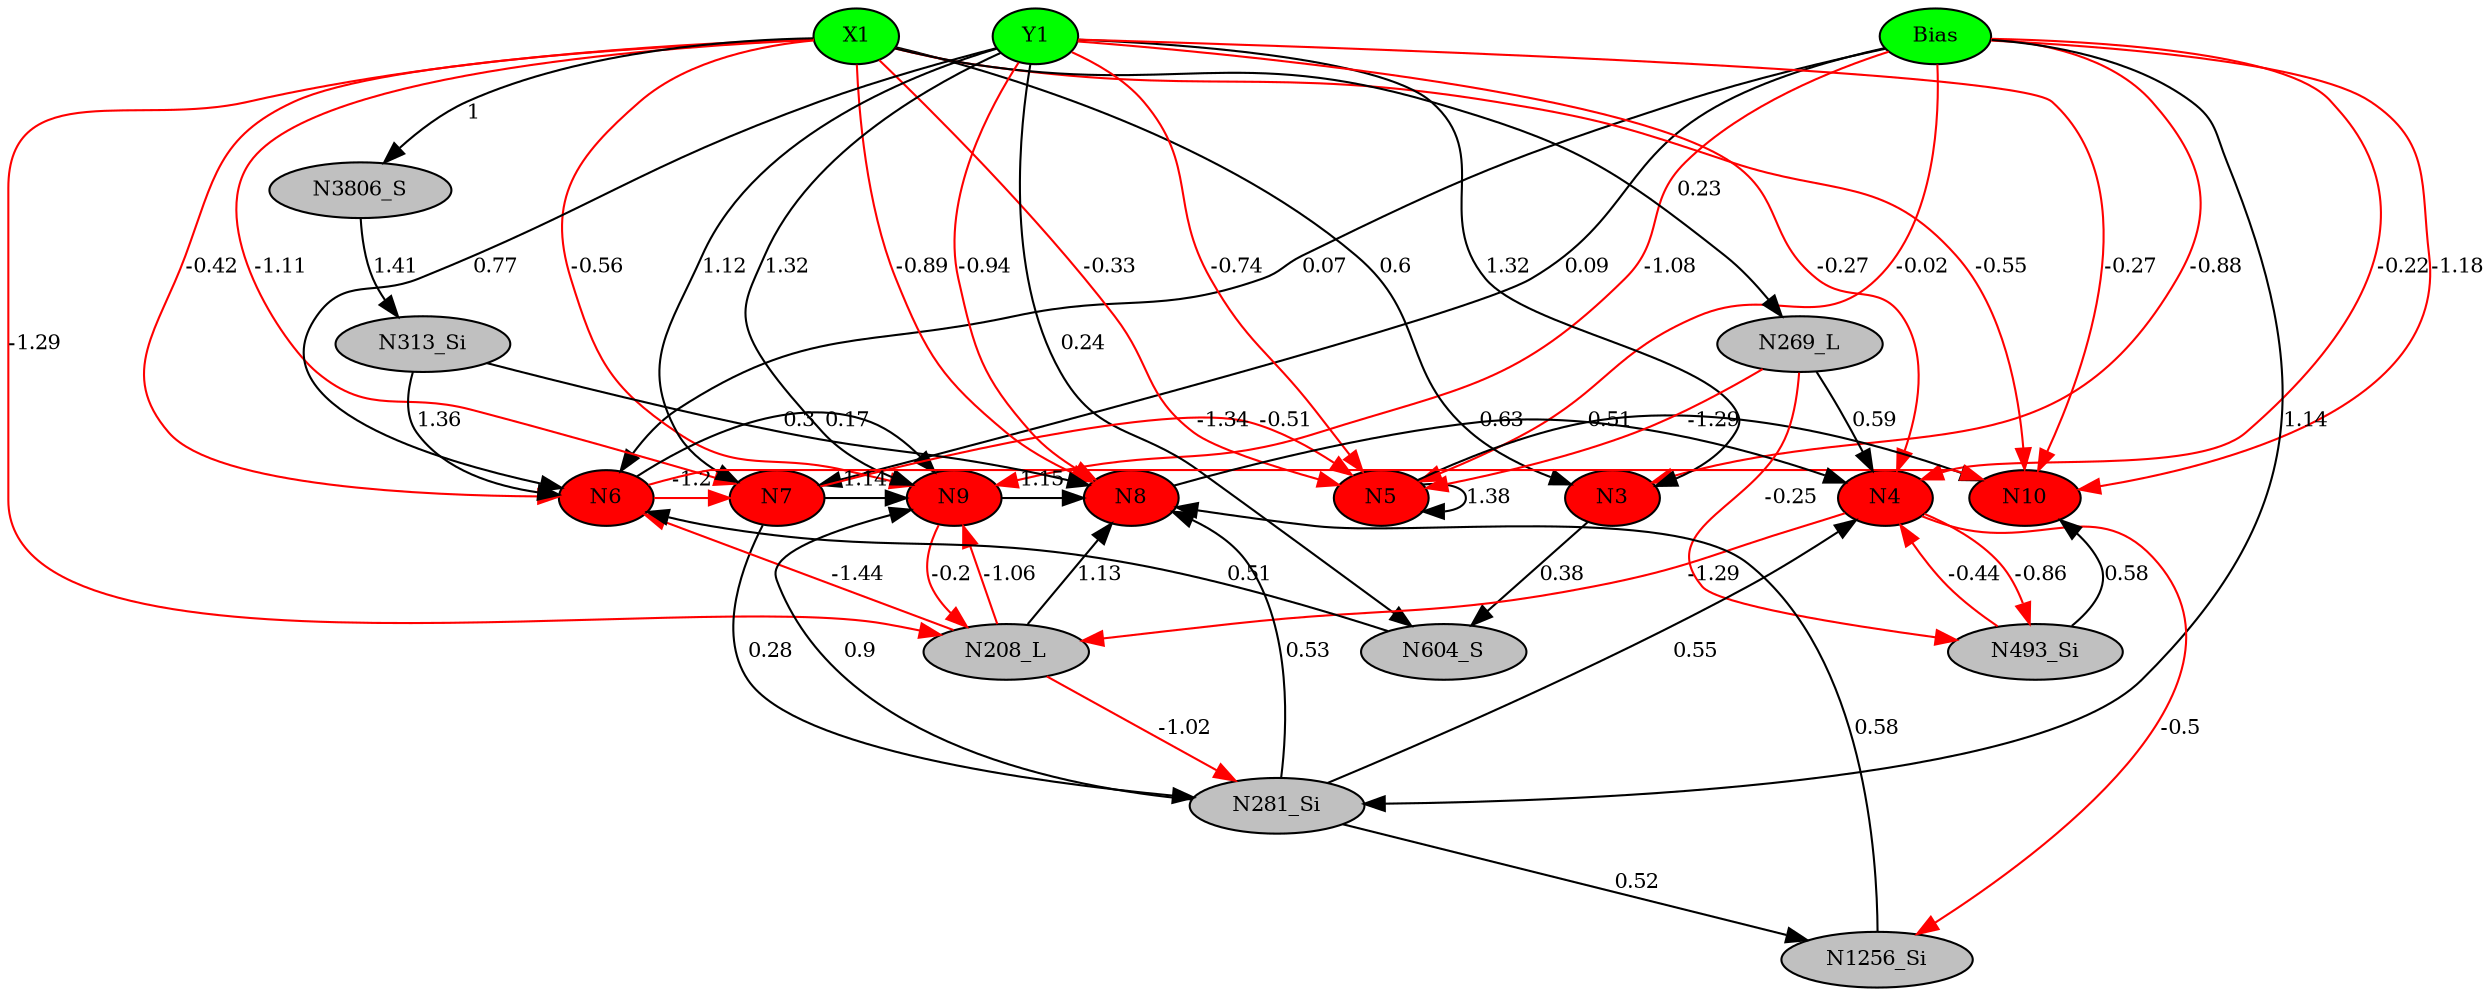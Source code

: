 digraph g { 
N0 [shape=ellipse, label=Bias,fontsize=10,height=0.1,width=0.1,style=filled,fillcolor=green]
N1[shape=ellipse label=X1,fontsize=10,height=0.1,width=0.1,style=filled,fillcolor=green]
N2[shape=ellipse label=Y1,fontsize=10,height=0.1,width=0.1,style=filled,fillcolor=green]
N3[shape=ellipse,fontsize = 10, height = 0.1, width = 0.1, style = filled, fillcolor = red]
N4[shape=ellipse,fontsize = 10, height = 0.1, width = 0.1, style = filled, fillcolor = red]
N5[shape=ellipse,fontsize = 10, height = 0.1, width = 0.1, style = filled, fillcolor = red]
N6[shape=ellipse,fontsize = 10, height = 0.1, width = 0.1, style = filled, fillcolor = red]
N7[shape=ellipse,fontsize = 10, height = 0.1, width = 0.1, style = filled, fillcolor = red]
N8[shape=ellipse,fontsize = 10, height = 0.1, width = 0.1, style = filled, fillcolor = red]
N9[shape=ellipse,fontsize = 10, height = 0.1, width = 0.1, style = filled, fillcolor = red]
N10[shape=ellipse,fontsize = 10, height = 0.1, width = 0.1, style = filled, fillcolor = red]
N208[shape=ellipse, label=N208_L,fontsize=10,height=0.1,width=0.1,style=filled,fillcolor=gray]
N269[shape=ellipse, label=N269_L,fontsize=10,height=0.1,width=0.1,style=filled,fillcolor=gray]
N281[shape=ellipse, label=N281_Si,fontsize=10,height=0.1,width=0.1,style=filled,fillcolor=gray]
N313[shape=ellipse, label=N313_Si,fontsize=10,height=0.1,width=0.1,style=filled,fillcolor=gray]
N493[shape=ellipse, label=N493_Si,fontsize=10,height=0.1,width=0.1,style=filled,fillcolor=gray]
N604[shape=ellipse, label=N604_S,fontsize=10,height=0.1,width=0.1,style=filled,fillcolor=gray]
N1256[shape=ellipse, label=N1256_Si,fontsize=10,height=0.1,width=0.1,style=filled,fillcolor=gray]
N3806[shape=ellipse, label=N3806_S,fontsize=10,height=0.1,width=0.1,style=filled,fillcolor=gray]
N0 -> N3 [color=red] [arrowType=inv][ label=-0.88,fontsize=10]
N1 -> N3 [color=black] [ label=0.6,fontsize=10]
N2 -> N3 [color=black] [ label=1.32,fontsize=10]
N0 -> N4 [color=red] [arrowType=inv][ label=-0.22,fontsize=10]
N2 -> N4 [color=red] [arrowType=inv][ label=-0.27,fontsize=10]
N0 -> N5 [color=red] [arrowType=inv][ label=-0.02,fontsize=10]
N1 -> N5 [color=red] [arrowType=inv][ label=-0.33,fontsize=10]
N2 -> N5 [color=red] [arrowType=inv][ label=-0.74,fontsize=10]
N0 -> N6 [color=black] [ label=0.07,fontsize=10]
N2 -> N6 [color=black] [ label=0.77,fontsize=10]
N0 -> N7 [color=black] [ label=0.09,fontsize=10]
N1 -> N7 [color=red] [arrowType=inv][ label=-1.11,fontsize=10]
N2 -> N7 [color=black] [ label=1.12,fontsize=10]
N1 -> N8 [color=red] [arrowType=inv][ label=-0.89,fontsize=10]
N2 -> N8 [color=red] [arrowType=inv][ label=-0.94,fontsize=10]
N0 -> N9 [color=red] [arrowType=inv][ label=-1.08,fontsize=10]
N2 -> N9 [color=black] [ label=1.32,fontsize=10]
N0 -> N10 [color=red] [arrowType=inv][ label=-1.18,fontsize=10]
N1 -> N10 [color=red] [arrowType=inv][ label=-0.55,fontsize=10]
N2 -> N10 [color=red] [arrowType=inv][ label=-0.27,fontsize=10]
N8 -> N4 [color=black] [ label=0.63,fontsize=10]
N9 -> N8 [color=black] [ label=1.15,fontsize=10]
N1 -> N208 [color=red] [arrowType=inv][ label=-1.29,fontsize=10]
N208 -> N9 [color=red] [arrowType=inv][ label=-1.06,fontsize=10]
N4 -> N208 [color=red] [arrowType=inv][ label=-1.29,fontsize=10]
N5 -> N5 [color=black] [ label=1.38,fontsize=10]
N1 -> N269 [color=black] [ label=0.23,fontsize=10]
N269 -> N4 [color=black] [ label=0.59,fontsize=10]
N0 -> N281 [color=black] [ label=1.14,fontsize=10]
N281 -> N8 [color=black] [ label=0.53,fontsize=10]
N313 -> N6 [color=black] [ label=1.36,fontsize=10]
N1 -> N6 [color=red] [arrowType=inv][ label=-0.42,fontsize=10]
N269 -> N493 [color=red] [arrowType=inv][ label=-0.25,fontsize=10]
N493 -> N4 [color=red] [arrowType=inv][ label=-0.44,fontsize=10]
N281 -> N4 [color=black] [ label=0.55,fontsize=10]
N6 -> N10 [color=red] [arrowType=inv][ label=-0.51,fontsize=10]
N2 -> N604 [color=black] [ label=0.24,fontsize=10]
N604 -> N6 [color=black] [ label=0.51,fontsize=10]
N6 -> N7 [color=red] [arrowType=inv][ label=-1.2,fontsize=10]
N5 -> N10 [color=black] [ label=0.51,fontsize=10]
N281 -> N9 [color=black] [ label=0.9,fontsize=10]
N208 -> N8 [color=black] [ label=1.13,fontsize=10]
N208 -> N281 [color=red] [arrowType=inv][ label=-1.02,fontsize=10]
N7 -> N9 [color=black] [ label=1.14,fontsize=10]
N1 -> N9 [color=red] [arrowType=inv][ label=-0.56,fontsize=10]
N281 -> N1256 [color=black] [ label=0.52,fontsize=10]
N1256 -> N8 [color=black] [ label=0.58,fontsize=10]
N208 -> N6 [color=red] [arrowType=inv][ label=-1.44,fontsize=10]
N7 -> N281 [color=black] [ label=0.28,fontsize=10]
N313 -> N8 [color=black] [ label=0.3,fontsize=10]
N9 -> N208 [color=red] [arrowType=inv][ label=-0.2,fontsize=10]
N3 -> N604 [color=black] [ label=0.38,fontsize=10]
N4 -> N493 [color=red] [arrowType=inv][ label=-0.86,fontsize=10]
N6 -> N9 [color=black] [ label=0.17,fontsize=10]
N493 -> N10 [color=black] [ label=0.58,fontsize=10]
N269 -> N5 [color=red] [arrowType=inv][ label=-1.29,fontsize=10]
N7 -> N5 [color=red] [arrowType=inv][ label=-1.34,fontsize=10]
N1 -> N3806 [color=black] [ label=1,fontsize=10]
N3806 -> N313 [color=black] [ label=1.41,fontsize=10]
N4 -> N1256 [color=red] [arrowType=inv][ label=-0.5,fontsize=10]
 { rank=same; 
N3
N4
N5
N6
N7
N8
N9
N10
 } 
 { rank=same; 
N1 ->N2 ->N0 [style=invis]
 } 
}
